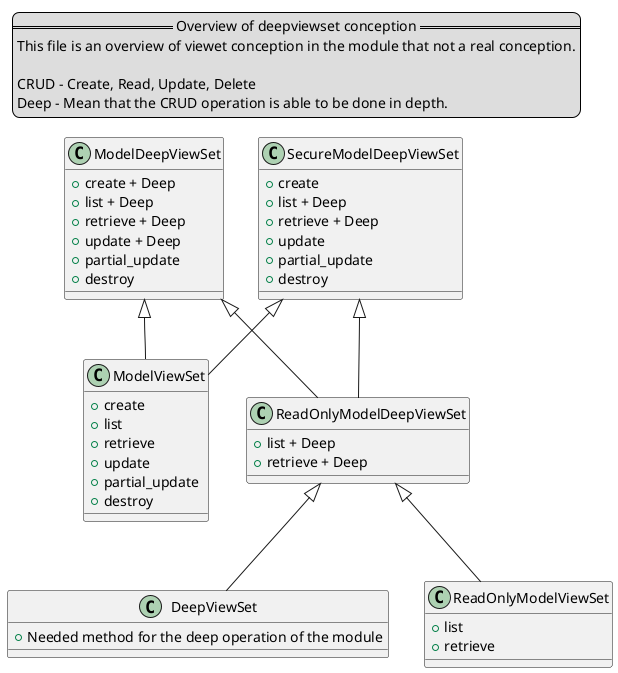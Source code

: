 @startuml deep_viewset_conception

legend top left
== Overview of deepviewset conception ==
This file is an overview of viewet conception in the module that not a real conception.

CRUD - Create, Read, Update, Delete
Deep - Mean that the CRUD operation is able to be done in depth.
endlegend

class ModelViewSet {
    + create
    + list
    + retrieve
    + update
    + partial_update
    + destroy
}

class DeepViewSet {
    + Needed method for the deep operation of the module
}

class ReadOnlyModelViewSet {
    + list
    + retrieve
}

class ReadOnlyModelDeepViewSet {
    + list + Deep
    + retrieve + Deep
}

class ModelDeepViewSet {
    + create + Deep
    + list + Deep
    + retrieve + Deep
    + update + Deep
    + partial_update
    + destroy
}

class SecureModelDeepViewSet {
    + create
    + list + Deep
    + retrieve + Deep
    + update
    + partial_update
    + destroy
}

SecureModelDeepViewSet <|-- ModelViewSet
SecureModelDeepViewSet <|-- ReadOnlyModelDeepViewSet

ModelDeepViewSet <|-- ReadOnlyModelDeepViewSet
ModelDeepViewSet <|-- ModelViewSet

ReadOnlyModelDeepViewSet <|-- ReadOnlyModelViewSet
ReadOnlyModelDeepViewSet <|-- DeepViewSet

@enduml
